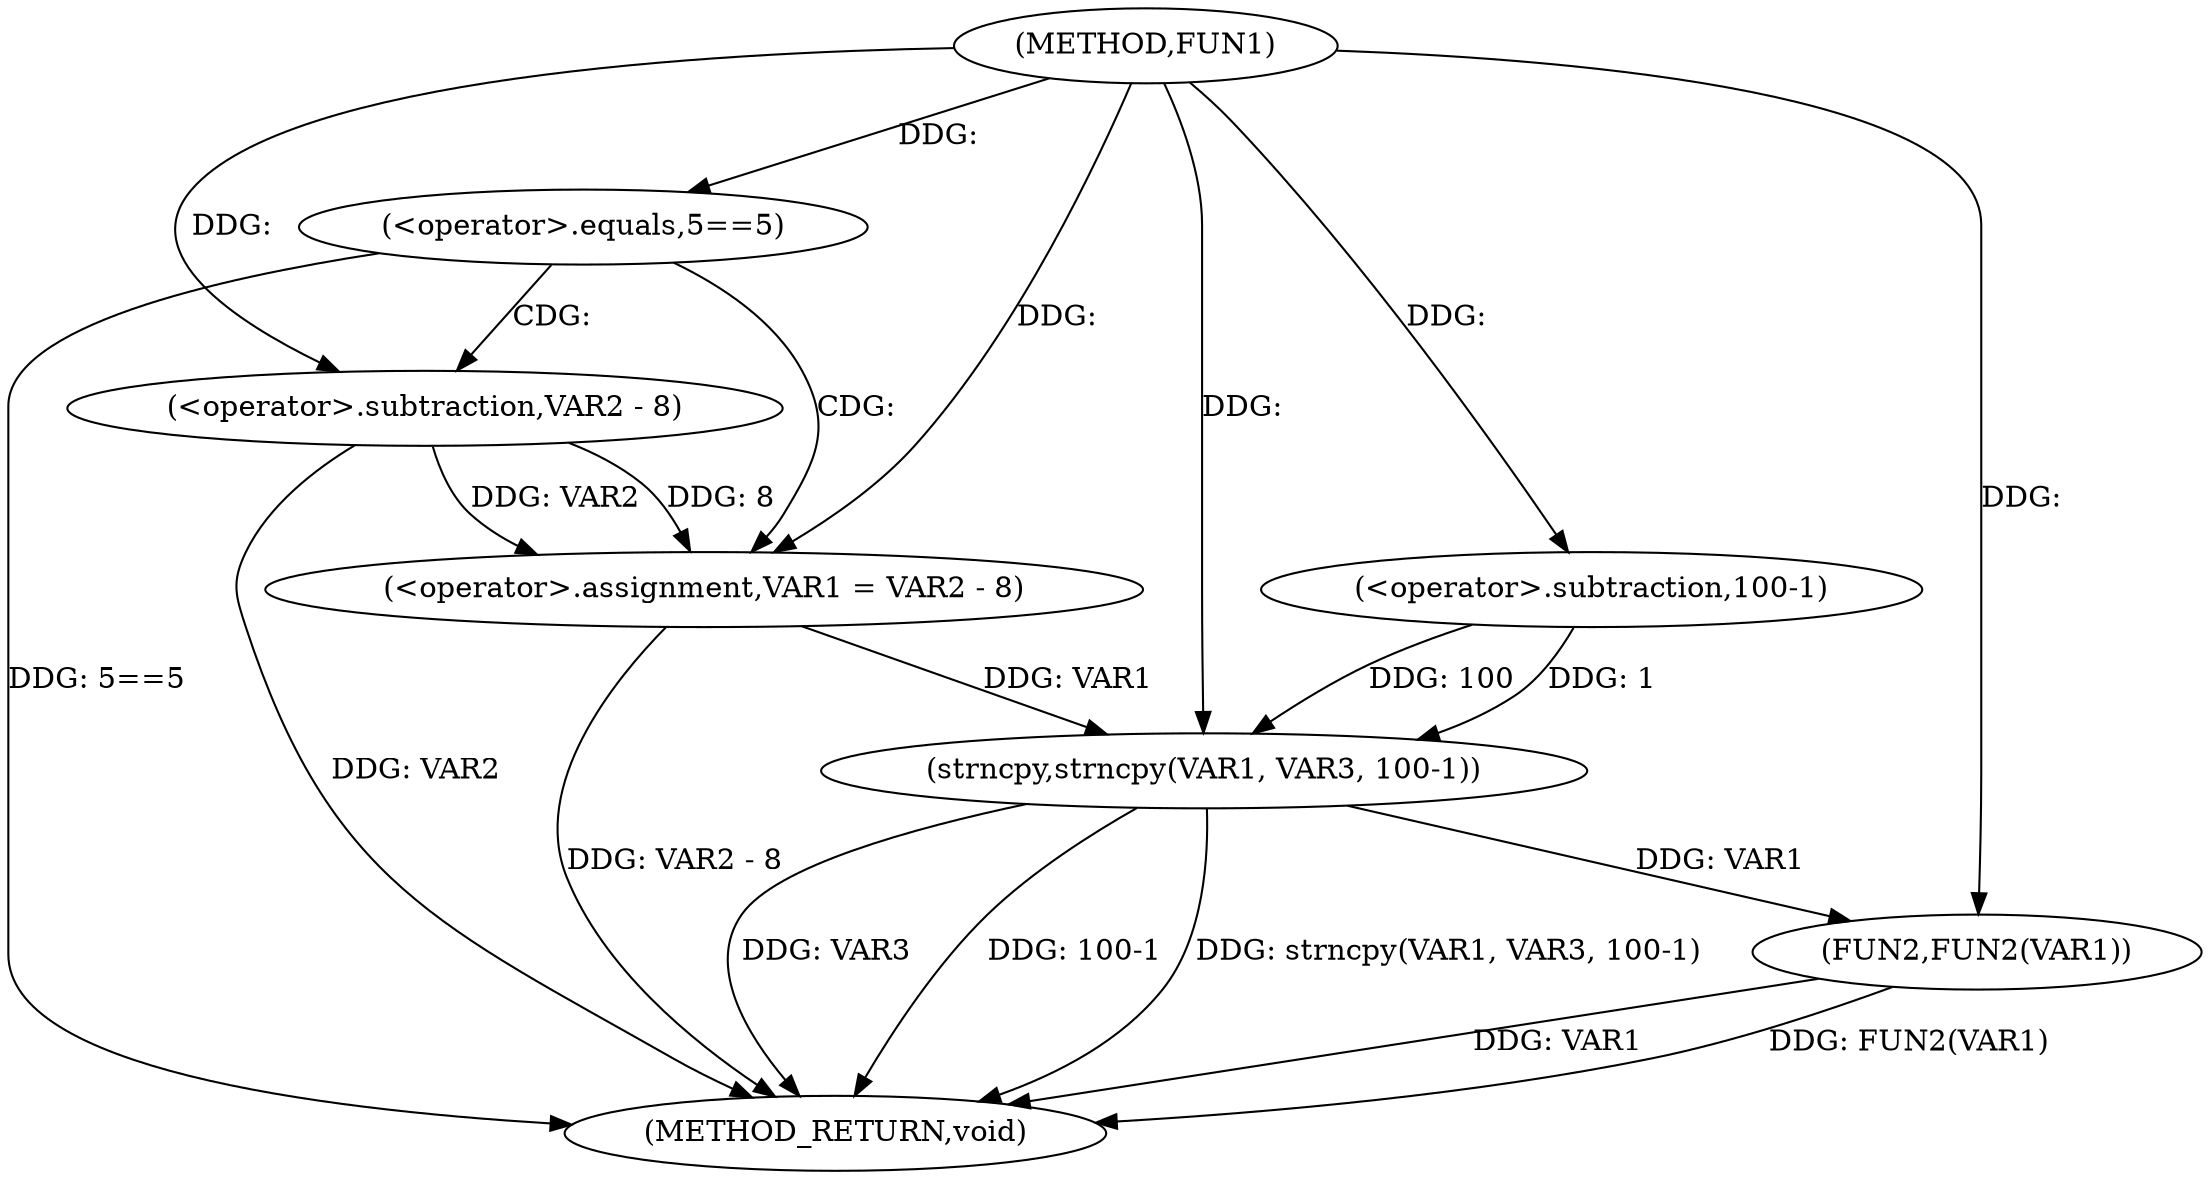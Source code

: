 digraph FUN1 {  
"1000100" [label = "(METHOD,FUN1)" ]
"1000124" [label = "(METHOD_RETURN,void)" ]
"1000105" [label = "(<operator>.equals,5==5)" ]
"1000109" [label = "(<operator>.assignment,VAR1 = VAR2 - 8)" ]
"1000111" [label = "(<operator>.subtraction,VAR2 - 8)" ]
"1000116" [label = "(strncpy,strncpy(VAR1, VAR3, 100-1))" ]
"1000119" [label = "(<operator>.subtraction,100-1)" ]
"1000122" [label = "(FUN2,FUN2(VAR1))" ]
  "1000105" -> "1000124"  [ label = "DDG: 5==5"] 
  "1000122" -> "1000124"  [ label = "DDG: VAR1"] 
  "1000116" -> "1000124"  [ label = "DDG: VAR3"] 
  "1000111" -> "1000124"  [ label = "DDG: VAR2"] 
  "1000122" -> "1000124"  [ label = "DDG: FUN2(VAR1)"] 
  "1000116" -> "1000124"  [ label = "DDG: 100-1"] 
  "1000109" -> "1000124"  [ label = "DDG: VAR2 - 8"] 
  "1000116" -> "1000124"  [ label = "DDG: strncpy(VAR1, VAR3, 100-1)"] 
  "1000100" -> "1000105"  [ label = "DDG: "] 
  "1000111" -> "1000109"  [ label = "DDG: VAR2"] 
  "1000111" -> "1000109"  [ label = "DDG: 8"] 
  "1000100" -> "1000109"  [ label = "DDG: "] 
  "1000100" -> "1000111"  [ label = "DDG: "] 
  "1000109" -> "1000116"  [ label = "DDG: VAR1"] 
  "1000100" -> "1000116"  [ label = "DDG: "] 
  "1000119" -> "1000116"  [ label = "DDG: 100"] 
  "1000119" -> "1000116"  [ label = "DDG: 1"] 
  "1000100" -> "1000119"  [ label = "DDG: "] 
  "1000116" -> "1000122"  [ label = "DDG: VAR1"] 
  "1000100" -> "1000122"  [ label = "DDG: "] 
  "1000105" -> "1000109"  [ label = "CDG: "] 
  "1000105" -> "1000111"  [ label = "CDG: "] 
}
